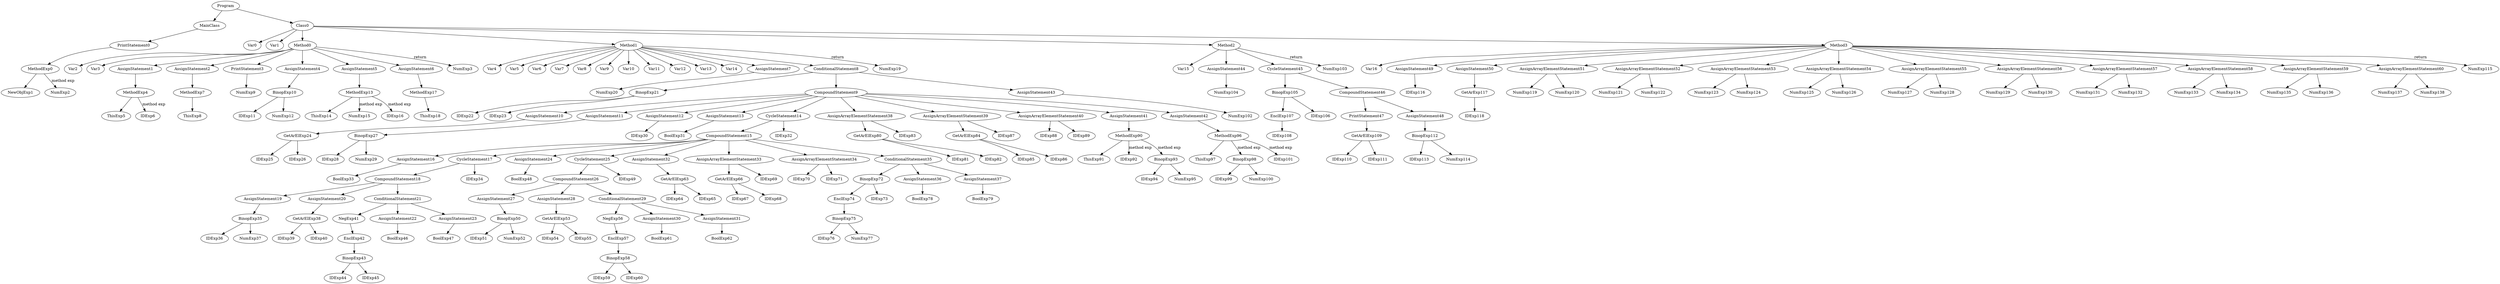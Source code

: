 digraph G
{
MethodExp0->NewObjExp1
MethodExp0->NumExp2 [label="method exp"]
PrintStatement0->MethodExp0
MainClass->PrintStatement0
Program ->MainClass
Class0->Var0
Class0->Var1
Method0->Var2
Method0->Var3
MethodExp4->ThisExp5
MethodExp4->IDExp6 [label="method exp"]
AssignStatement1->MethodExp4
Method0->AssignStatement1
MethodExp7->ThisExp8
AssignStatement2->MethodExp7
Method0->AssignStatement2
PrintStatement3->NumExp9
Method0->PrintStatement3
BinopExp10->IDExp11
BinopExp10->NumExp12
AssignStatement4->BinopExp10
Method0->AssignStatement4
MethodExp13->ThisExp14
MethodExp13->NumExp15 [label="method exp"]
MethodExp13->IDExp16 [label="method exp"]
AssignStatement5->MethodExp13
Method0->AssignStatement5
MethodExp17->ThisExp18
AssignStatement6->MethodExp17
Method0->AssignStatement6
Method0->NumExp3 [label="return"]
Class0->Method0
Method1->Var4
Method1->Var5
Method1->Var6
Method1->Var7
Method1->Var8
Method1->Var9
Method1->Var10
Method1->Var11
Method1->Var12
Method1->Var13
Method1->Var14
AssignStatement7->NumExp20
Method1->AssignStatement7
BinopExp21->IDExp22
BinopExp21->IDExp23
GetArElExp24->IDExp25
GetArElExp24->IDExp26
AssignStatement10->GetArElExp24
CompoundStatement9->AssignStatement10
BinopExp27->IDExp28
BinopExp27->NumExp29
AssignStatement11->BinopExp27
CompoundStatement9->AssignStatement11
AssignStatement12->IDExp30
CompoundStatement9->AssignStatement12
AssignStatement13->BoolExp31
CompoundStatement9->AssignStatement13
AssignStatement16->BoolExp33
CompoundStatement15->AssignStatement16
BinopExp35->IDExp36
BinopExp35->NumExp37
AssignStatement19->BinopExp35
CompoundStatement18->AssignStatement19
GetArElExp38->IDExp39
GetArElExp38->IDExp40
AssignStatement20->GetArElExp38
CompoundStatement18->AssignStatement20
BinopExp43->IDExp44
BinopExp43->IDExp45
EnclExp42->BinopExp43
NegExp41->EnclExp42
AssignStatement22->BoolExp46
AssignStatement23->BoolExp47
ConditionalStatement21->NegExp41
ConditionalStatement21->AssignStatement22
ConditionalStatement21->AssignStatement23
CompoundStatement18->ConditionalStatement21
CycleStatement17->IDExp34
CycleStatement17->CompoundStatement18
CompoundStatement15->CycleStatement17
AssignStatement24->BoolExp48
CompoundStatement15->AssignStatement24
BinopExp50->IDExp51
BinopExp50->NumExp52
AssignStatement27->BinopExp50
CompoundStatement26->AssignStatement27
GetArElExp53->IDExp54
GetArElExp53->IDExp55
AssignStatement28->GetArElExp53
CompoundStatement26->AssignStatement28
BinopExp58->IDExp59
BinopExp58->IDExp60
EnclExp57->BinopExp58
NegExp56->EnclExp57
AssignStatement30->BoolExp61
AssignStatement31->BoolExp62
ConditionalStatement29->NegExp56
ConditionalStatement29->AssignStatement30
ConditionalStatement29->AssignStatement31
CompoundStatement26->ConditionalStatement29
CycleStatement25->IDExp49
CycleStatement25->CompoundStatement26
CompoundStatement15->CycleStatement25
GetArElExp63->IDExp64
GetArElExp63->IDExp65
AssignStatement32->GetArElExp63
CompoundStatement15->AssignStatement32
GetArElExp66->IDExp67
GetArElExp66->IDExp68
AssignArrayElementStatement33->GetArElExp66
AssignArrayElementStatement33->IDExp69
CompoundStatement15->AssignArrayElementStatement33
AssignArrayElementStatement34->IDExp70
AssignArrayElementStatement34->IDExp71
CompoundStatement15->AssignArrayElementStatement34
BinopExp75->IDExp76
BinopExp75->NumExp77
EnclExp74->BinopExp75
BinopExp72->IDExp73
BinopExp72->EnclExp74
AssignStatement36->BoolExp78
AssignStatement37->BoolExp79
ConditionalStatement35->BinopExp72
ConditionalStatement35->AssignStatement36
ConditionalStatement35->AssignStatement37
CompoundStatement15->ConditionalStatement35
CycleStatement14->IDExp32
CycleStatement14->CompoundStatement15
CompoundStatement9->CycleStatement14
GetArElExp80->IDExp81
GetArElExp80->IDExp82
AssignArrayElementStatement38->GetArElExp80
AssignArrayElementStatement38->IDExp83
CompoundStatement9->AssignArrayElementStatement38
GetArElExp84->IDExp85
GetArElExp84->IDExp86
AssignArrayElementStatement39->GetArElExp84
AssignArrayElementStatement39->IDExp87
CompoundStatement9->AssignArrayElementStatement39
AssignArrayElementStatement40->IDExp88
AssignArrayElementStatement40->IDExp89
CompoundStatement9->AssignArrayElementStatement40
MethodExp90->ThisExp91
MethodExp90->IDExp92 [label="method exp"]
BinopExp93->IDExp94
BinopExp93->NumExp95
MethodExp90->BinopExp93 [label="method exp"]
AssignStatement41->MethodExp90
CompoundStatement9->AssignStatement41
MethodExp96->ThisExp97
BinopExp98->IDExp99
BinopExp98->NumExp100
MethodExp96->BinopExp98 [label="method exp"]
MethodExp96->IDExp101 [label="method exp"]
AssignStatement42->MethodExp96
CompoundStatement9->AssignStatement42
AssignStatement43->NumExp102
ConditionalStatement8->BinopExp21
ConditionalStatement8->CompoundStatement9
ConditionalStatement8->AssignStatement43
Method1->ConditionalStatement8
Method1->NumExp19 [label="return"]
Class0->Method1
Method2->Var15
AssignStatement44->NumExp104
Method2->AssignStatement44
EnclExp107->IDExp108
BinopExp105->IDExp106
BinopExp105->EnclExp107
GetArElExp109->IDExp110
GetArElExp109->IDExp111
PrintStatement47->GetArElExp109
CompoundStatement46->PrintStatement47
BinopExp112->IDExp113
BinopExp112->NumExp114
AssignStatement48->BinopExp112
CompoundStatement46->AssignStatement48
CycleStatement45->BinopExp105
CycleStatement45->CompoundStatement46
Method2->CycleStatement45
Method2->NumExp103 [label="return"]
Class0->Method2
Method3->Var16
AssignStatement49->IDExp116
Method3->AssignStatement49
GetArExp117->IDExp118
AssignStatement50->GetArExp117
Method3->AssignStatement50
AssignArrayElementStatement51->NumExp119
AssignArrayElementStatement51->NumExp120
Method3->AssignArrayElementStatement51
AssignArrayElementStatement52->NumExp121
AssignArrayElementStatement52->NumExp122
Method3->AssignArrayElementStatement52
AssignArrayElementStatement53->NumExp123
AssignArrayElementStatement53->NumExp124
Method3->AssignArrayElementStatement53
AssignArrayElementStatement54->NumExp125
AssignArrayElementStatement54->NumExp126
Method3->AssignArrayElementStatement54
AssignArrayElementStatement55->NumExp127
AssignArrayElementStatement55->NumExp128
Method3->AssignArrayElementStatement55
AssignArrayElementStatement56->NumExp129
AssignArrayElementStatement56->NumExp130
Method3->AssignArrayElementStatement56
AssignArrayElementStatement57->NumExp131
AssignArrayElementStatement57->NumExp132
Method3->AssignArrayElementStatement57
AssignArrayElementStatement58->NumExp133
AssignArrayElementStatement58->NumExp134
Method3->AssignArrayElementStatement58
AssignArrayElementStatement59->NumExp135
AssignArrayElementStatement59->NumExp136
Method3->AssignArrayElementStatement59
AssignArrayElementStatement60->NumExp137
AssignArrayElementStatement60->NumExp138
Method3->AssignArrayElementStatement60
Method3->NumExp115 [label="return"]
Class0->Method3
Program->Class0
}
